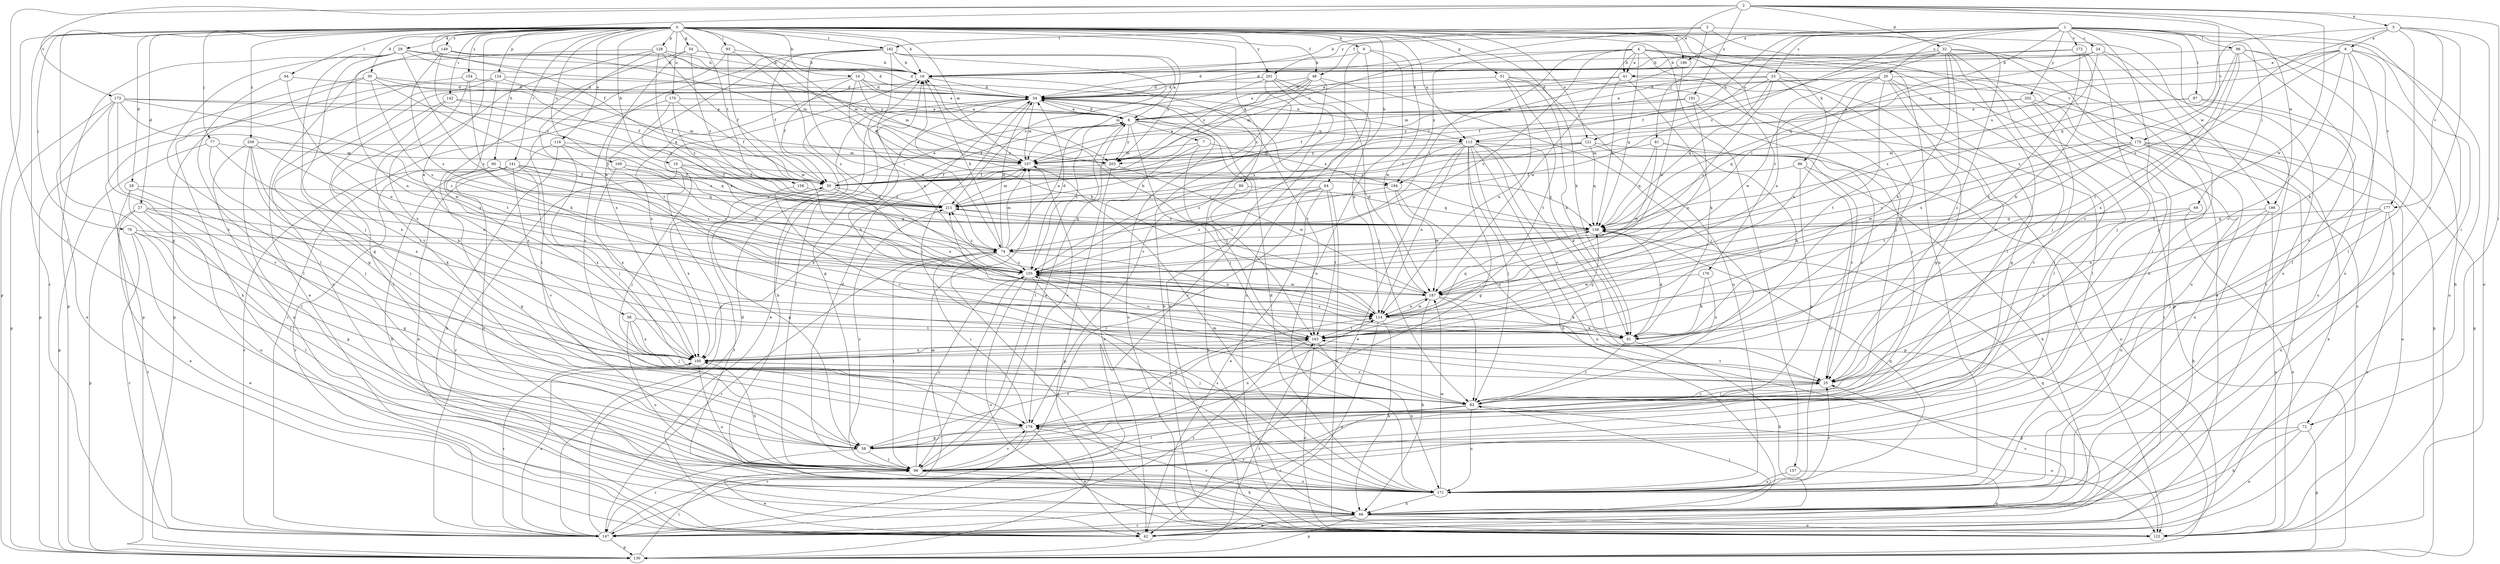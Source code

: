 strict digraph  {
0;
1;
2;
3;
4;
5;
6;
7;
8;
9;
10;
14;
16;
20;
23;
24;
25;
27;
28;
29;
30;
32;
34;
38;
41;
42;
48;
50;
51;
54;
58;
60;
64;
66;
69;
72;
74;
76;
77;
81;
82;
86;
89;
91;
93;
94;
96;
97;
98;
107;
113;
114;
116;
121;
122;
124;
128;
130;
138;
141;
142;
147;
149;
154;
155;
157;
158;
162;
163;
169;
170;
171;
172;
173;
175;
176;
177;
179;
186;
187;
190;
191;
194;
195;
201;
202;
203;
209;
211;
0 -> 9  [label=b];
0 -> 10  [label=b];
0 -> 14  [label=b];
0 -> 16  [label=b];
0 -> 27  [label=d];
0 -> 28  [label=d];
0 -> 29  [label=d];
0 -> 30  [label=d];
0 -> 38  [label=e];
0 -> 48  [label=f];
0 -> 51  [label=g];
0 -> 54  [label=g];
0 -> 58  [label=g];
0 -> 60  [label=h];
0 -> 64  [label=h];
0 -> 76  [label=j];
0 -> 77  [label=j];
0 -> 86  [label=k];
0 -> 89  [label=k];
0 -> 91  [label=k];
0 -> 93  [label=l];
0 -> 94  [label=l];
0 -> 107  [label=m];
0 -> 113  [label=n];
0 -> 116  [label=o];
0 -> 121  [label=o];
0 -> 124  [label=p];
0 -> 128  [label=p];
0 -> 130  [label=p];
0 -> 138  [label=q];
0 -> 141  [label=r];
0 -> 142  [label=r];
0 -> 147  [label=r];
0 -> 149  [label=s];
0 -> 154  [label=s];
0 -> 157  [label=t];
0 -> 158  [label=t];
0 -> 162  [label=t];
0 -> 169  [label=u];
0 -> 170  [label=u];
0 -> 171  [label=u];
0 -> 186  [label=w];
0 -> 190  [label=x];
0 -> 201  [label=y];
0 -> 209  [label=z];
1 -> 20  [label=c];
1 -> 23  [label=c];
1 -> 24  [label=c];
1 -> 48  [label=f];
1 -> 66  [label=h];
1 -> 69  [label=i];
1 -> 72  [label=i];
1 -> 96  [label=l];
1 -> 97  [label=l];
1 -> 98  [label=l];
1 -> 113  [label=n];
1 -> 121  [label=o];
1 -> 138  [label=q];
1 -> 147  [label=r];
1 -> 172  [label=v];
1 -> 190  [label=x];
1 -> 201  [label=y];
1 -> 202  [label=y];
1 -> 211  [label=z];
2 -> 5  [label=a];
2 -> 32  [label=d];
2 -> 41  [label=e];
2 -> 50  [label=f];
2 -> 72  [label=i];
2 -> 98  [label=l];
2 -> 173  [label=v];
2 -> 175  [label=v];
2 -> 186  [label=w];
2 -> 187  [label=w];
2 -> 191  [label=x];
3 -> 16  [label=b];
3 -> 25  [label=c];
3 -> 81  [label=j];
3 -> 98  [label=l];
3 -> 162  [label=t];
3 -> 203  [label=y];
4 -> 34  [label=d];
4 -> 41  [label=e];
4 -> 74  [label=i];
4 -> 82  [label=j];
4 -> 130  [label=p];
4 -> 138  [label=q];
4 -> 155  [label=s];
4 -> 175  [label=v];
4 -> 176  [label=v];
4 -> 187  [label=w];
4 -> 194  [label=x];
5 -> 6  [label=a];
5 -> 25  [label=c];
5 -> 98  [label=l];
5 -> 122  [label=o];
5 -> 138  [label=q];
5 -> 155  [label=s];
5 -> 177  [label=v];
6 -> 25  [label=c];
6 -> 41  [label=e];
6 -> 66  [label=h];
6 -> 91  [label=k];
6 -> 113  [label=n];
6 -> 163  [label=t];
6 -> 177  [label=v];
6 -> 179  [label=v];
6 -> 194  [label=x];
7 -> 42  [label=e];
7 -> 107  [label=m];
7 -> 163  [label=t];
7 -> 194  [label=x];
8 -> 7  [label=a];
8 -> 34  [label=d];
8 -> 50  [label=f];
8 -> 82  [label=j];
8 -> 98  [label=l];
8 -> 113  [label=n];
8 -> 155  [label=s];
8 -> 163  [label=t];
8 -> 203  [label=y];
9 -> 16  [label=b];
9 -> 122  [label=o];
9 -> 147  [label=r];
9 -> 171  [label=u];
9 -> 187  [label=w];
10 -> 50  [label=f];
10 -> 74  [label=i];
10 -> 82  [label=j];
10 -> 147  [label=r];
10 -> 194  [label=x];
14 -> 8  [label=a];
14 -> 34  [label=d];
14 -> 50  [label=f];
14 -> 58  [label=g];
14 -> 74  [label=i];
14 -> 107  [label=m];
14 -> 113  [label=n];
16 -> 34  [label=d];
16 -> 147  [label=r];
16 -> 195  [label=x];
20 -> 25  [label=c];
20 -> 34  [label=d];
20 -> 58  [label=g];
20 -> 98  [label=l];
20 -> 107  [label=m];
20 -> 114  [label=n];
20 -> 122  [label=o];
20 -> 163  [label=t];
20 -> 187  [label=w];
23 -> 8  [label=a];
23 -> 34  [label=d];
23 -> 50  [label=f];
23 -> 98  [label=l];
23 -> 138  [label=q];
23 -> 155  [label=s];
23 -> 171  [label=u];
23 -> 195  [label=x];
24 -> 16  [label=b];
24 -> 34  [label=d];
24 -> 74  [label=i];
24 -> 82  [label=j];
24 -> 155  [label=s];
24 -> 171  [label=u];
25 -> 16  [label=b];
25 -> 82  [label=j];
25 -> 163  [label=t];
27 -> 58  [label=g];
27 -> 130  [label=p];
27 -> 138  [label=q];
27 -> 147  [label=r];
27 -> 155  [label=s];
27 -> 171  [label=u];
28 -> 42  [label=e];
28 -> 91  [label=k];
28 -> 98  [label=l];
28 -> 211  [label=z];
29 -> 16  [label=b];
29 -> 34  [label=d];
29 -> 58  [label=g];
29 -> 82  [label=j];
29 -> 98  [label=l];
29 -> 130  [label=p];
29 -> 155  [label=s];
29 -> 203  [label=y];
30 -> 34  [label=d];
30 -> 50  [label=f];
30 -> 66  [label=h];
30 -> 74  [label=i];
30 -> 130  [label=p];
30 -> 155  [label=s];
32 -> 8  [label=a];
32 -> 16  [label=b];
32 -> 42  [label=e];
32 -> 82  [label=j];
32 -> 91  [label=k];
32 -> 98  [label=l];
32 -> 114  [label=n];
32 -> 171  [label=u];
32 -> 195  [label=x];
34 -> 8  [label=a];
34 -> 42  [label=e];
34 -> 58  [label=g];
34 -> 82  [label=j];
34 -> 98  [label=l];
34 -> 107  [label=m];
34 -> 122  [label=o];
34 -> 163  [label=t];
38 -> 82  [label=j];
38 -> 163  [label=t];
38 -> 171  [label=u];
38 -> 195  [label=x];
41 -> 34  [label=d];
41 -> 58  [label=g];
41 -> 91  [label=k];
41 -> 107  [label=m];
41 -> 138  [label=q];
48 -> 8  [label=a];
48 -> 34  [label=d];
48 -> 50  [label=f];
48 -> 82  [label=j];
48 -> 155  [label=s];
48 -> 203  [label=y];
48 -> 211  [label=z];
50 -> 8  [label=a];
50 -> 58  [label=g];
50 -> 114  [label=n];
50 -> 195  [label=x];
50 -> 211  [label=z];
51 -> 34  [label=d];
51 -> 91  [label=k];
51 -> 114  [label=n];
51 -> 122  [label=o];
51 -> 163  [label=t];
51 -> 171  [label=u];
54 -> 16  [label=b];
54 -> 107  [label=m];
54 -> 163  [label=t];
54 -> 195  [label=x];
54 -> 211  [label=z];
58 -> 98  [label=l];
58 -> 114  [label=n];
58 -> 147  [label=r];
58 -> 163  [label=t];
60 -> 50  [label=f];
60 -> 58  [label=g];
60 -> 138  [label=q];
60 -> 147  [label=r];
60 -> 155  [label=s];
64 -> 42  [label=e];
64 -> 98  [label=l];
64 -> 122  [label=o];
64 -> 155  [label=s];
64 -> 163  [label=t];
64 -> 211  [label=z];
66 -> 16  [label=b];
66 -> 25  [label=c];
66 -> 42  [label=e];
66 -> 50  [label=f];
66 -> 82  [label=j];
66 -> 122  [label=o];
66 -> 130  [label=p];
66 -> 147  [label=r];
66 -> 179  [label=v];
69 -> 25  [label=c];
69 -> 122  [label=o];
69 -> 138  [label=q];
72 -> 42  [label=e];
72 -> 58  [label=g];
72 -> 66  [label=h];
72 -> 130  [label=p];
74 -> 8  [label=a];
74 -> 16  [label=b];
74 -> 34  [label=d];
74 -> 98  [label=l];
74 -> 107  [label=m];
74 -> 114  [label=n];
74 -> 122  [label=o];
74 -> 147  [label=r];
74 -> 155  [label=s];
76 -> 42  [label=e];
76 -> 58  [label=g];
76 -> 74  [label=i];
76 -> 98  [label=l];
76 -> 147  [label=r];
77 -> 82  [label=j];
77 -> 107  [label=m];
77 -> 114  [label=n];
77 -> 130  [label=p];
81 -> 25  [label=c];
81 -> 91  [label=k];
81 -> 107  [label=m];
81 -> 138  [label=q];
81 -> 187  [label=w];
82 -> 25  [label=c];
82 -> 98  [label=l];
82 -> 122  [label=o];
82 -> 147  [label=r];
82 -> 171  [label=u];
82 -> 179  [label=v];
86 -> 50  [label=f];
86 -> 58  [label=g];
86 -> 66  [label=h];
86 -> 171  [label=u];
89 -> 66  [label=h];
89 -> 138  [label=q];
89 -> 211  [label=z];
91 -> 66  [label=h];
91 -> 82  [label=j];
91 -> 138  [label=q];
91 -> 155  [label=s];
91 -> 211  [label=z];
93 -> 16  [label=b];
93 -> 98  [label=l];
93 -> 155  [label=s];
93 -> 187  [label=w];
94 -> 34  [label=d];
94 -> 98  [label=l];
94 -> 114  [label=n];
96 -> 16  [label=b];
96 -> 25  [label=c];
96 -> 98  [label=l];
96 -> 122  [label=o];
96 -> 155  [label=s];
96 -> 171  [label=u];
96 -> 195  [label=x];
97 -> 8  [label=a];
97 -> 130  [label=p];
97 -> 138  [label=q];
97 -> 171  [label=u];
98 -> 8  [label=a];
98 -> 34  [label=d];
98 -> 42  [label=e];
98 -> 66  [label=h];
98 -> 155  [label=s];
98 -> 171  [label=u];
98 -> 179  [label=v];
98 -> 195  [label=x];
98 -> 211  [label=z];
107 -> 50  [label=f];
107 -> 138  [label=q];
107 -> 179  [label=v];
107 -> 195  [label=x];
113 -> 25  [label=c];
113 -> 42  [label=e];
113 -> 58  [label=g];
113 -> 66  [label=h];
113 -> 82  [label=j];
113 -> 91  [label=k];
113 -> 114  [label=n];
113 -> 122  [label=o];
113 -> 130  [label=p];
113 -> 155  [label=s];
113 -> 203  [label=y];
114 -> 16  [label=b];
114 -> 42  [label=e];
114 -> 66  [label=h];
114 -> 91  [label=k];
114 -> 138  [label=q];
114 -> 163  [label=t];
114 -> 187  [label=w];
116 -> 42  [label=e];
116 -> 66  [label=h];
116 -> 82  [label=j];
116 -> 107  [label=m];
116 -> 138  [label=q];
121 -> 25  [label=c];
121 -> 50  [label=f];
121 -> 107  [label=m];
121 -> 122  [label=o];
121 -> 138  [label=q];
121 -> 211  [label=z];
122 -> 16  [label=b];
124 -> 34  [label=d];
124 -> 50  [label=f];
124 -> 130  [label=p];
124 -> 163  [label=t];
124 -> 171  [label=u];
128 -> 16  [label=b];
128 -> 42  [label=e];
128 -> 50  [label=f];
128 -> 138  [label=q];
128 -> 179  [label=v];
128 -> 187  [label=w];
128 -> 203  [label=y];
130 -> 98  [label=l];
130 -> 163  [label=t];
138 -> 74  [label=i];
138 -> 211  [label=z];
141 -> 50  [label=f];
141 -> 66  [label=h];
141 -> 147  [label=r];
141 -> 155  [label=s];
141 -> 171  [label=u];
141 -> 179  [label=v];
141 -> 195  [label=x];
141 -> 211  [label=z];
142 -> 8  [label=a];
142 -> 98  [label=l];
142 -> 195  [label=x];
142 -> 211  [label=z];
147 -> 34  [label=d];
147 -> 107  [label=m];
147 -> 130  [label=p];
147 -> 138  [label=q];
147 -> 195  [label=x];
149 -> 16  [label=b];
149 -> 34  [label=d];
149 -> 107  [label=m];
149 -> 114  [label=n];
149 -> 155  [label=s];
149 -> 211  [label=z];
154 -> 34  [label=d];
154 -> 91  [label=k];
154 -> 130  [label=p];
154 -> 195  [label=x];
155 -> 34  [label=d];
155 -> 98  [label=l];
155 -> 122  [label=o];
155 -> 171  [label=u];
155 -> 187  [label=w];
155 -> 211  [label=z];
157 -> 42  [label=e];
157 -> 171  [label=u];
158 -> 25  [label=c];
158 -> 211  [label=z];
162 -> 8  [label=a];
162 -> 16  [label=b];
162 -> 50  [label=f];
162 -> 74  [label=i];
162 -> 114  [label=n];
162 -> 179  [label=v];
162 -> 195  [label=x];
162 -> 203  [label=y];
162 -> 211  [label=z];
163 -> 122  [label=o];
163 -> 138  [label=q];
163 -> 147  [label=r];
163 -> 155  [label=s];
163 -> 171  [label=u];
163 -> 195  [label=x];
169 -> 50  [label=f];
169 -> 155  [label=s];
169 -> 195  [label=x];
170 -> 8  [label=a];
170 -> 50  [label=f];
170 -> 147  [label=r];
170 -> 155  [label=s];
170 -> 211  [label=z];
171 -> 25  [label=c];
171 -> 34  [label=d];
171 -> 66  [label=h];
171 -> 107  [label=m];
171 -> 138  [label=q];
171 -> 155  [label=s];
171 -> 179  [label=v];
171 -> 187  [label=w];
172 -> 16  [label=b];
172 -> 50  [label=f];
172 -> 82  [label=j];
172 -> 91  [label=k];
172 -> 163  [label=t];
173 -> 8  [label=a];
173 -> 42  [label=e];
173 -> 107  [label=m];
173 -> 130  [label=p];
173 -> 155  [label=s];
173 -> 179  [label=v];
173 -> 187  [label=w];
173 -> 195  [label=x];
175 -> 42  [label=e];
175 -> 107  [label=m];
175 -> 122  [label=o];
175 -> 147  [label=r];
175 -> 155  [label=s];
175 -> 163  [label=t];
175 -> 171  [label=u];
175 -> 187  [label=w];
176 -> 91  [label=k];
176 -> 187  [label=w];
176 -> 195  [label=x];
177 -> 42  [label=e];
177 -> 82  [label=j];
177 -> 114  [label=n];
177 -> 138  [label=q];
177 -> 171  [label=u];
179 -> 42  [label=e];
179 -> 58  [label=g];
179 -> 74  [label=i];
179 -> 114  [label=n];
179 -> 147  [label=r];
186 -> 66  [label=h];
186 -> 122  [label=o];
186 -> 138  [label=q];
186 -> 171  [label=u];
187 -> 16  [label=b];
187 -> 34  [label=d];
187 -> 66  [label=h];
187 -> 82  [label=j];
187 -> 91  [label=k];
187 -> 114  [label=n];
190 -> 187  [label=w];
190 -> 211  [label=z];
191 -> 8  [label=a];
191 -> 50  [label=f];
191 -> 82  [label=j];
191 -> 114  [label=n];
194 -> 25  [label=c];
194 -> 74  [label=i];
194 -> 187  [label=w];
195 -> 25  [label=c];
195 -> 82  [label=j];
195 -> 147  [label=r];
195 -> 171  [label=u];
201 -> 34  [label=d];
201 -> 82  [label=j];
201 -> 107  [label=m];
201 -> 114  [label=n];
201 -> 122  [label=o];
201 -> 179  [label=v];
202 -> 8  [label=a];
202 -> 130  [label=p];
202 -> 147  [label=r];
202 -> 179  [label=v];
202 -> 203  [label=y];
203 -> 50  [label=f];
203 -> 130  [label=p];
203 -> 187  [label=w];
209 -> 82  [label=j];
209 -> 91  [label=k];
209 -> 98  [label=l];
209 -> 171  [label=u];
209 -> 195  [label=x];
209 -> 203  [label=y];
211 -> 107  [label=m];
211 -> 138  [label=q];
}
